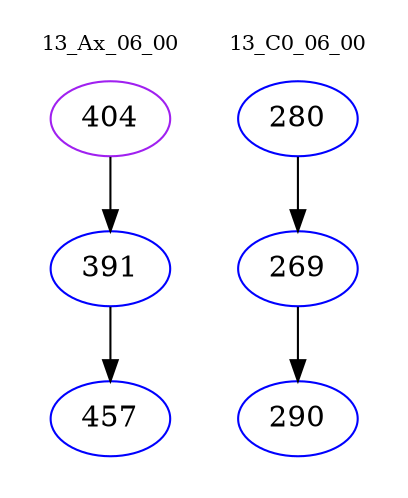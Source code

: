 digraph{
subgraph cluster_0 {
color = white
label = "13_Ax_06_00";
fontsize=10;
T0_404 [label="404", color="purple"]
T0_404 -> T0_391 [color="black"]
T0_391 [label="391", color="blue"]
T0_391 -> T0_457 [color="black"]
T0_457 [label="457", color="blue"]
}
subgraph cluster_1 {
color = white
label = "13_C0_06_00";
fontsize=10;
T1_280 [label="280", color="blue"]
T1_280 -> T1_269 [color="black"]
T1_269 [label="269", color="blue"]
T1_269 -> T1_290 [color="black"]
T1_290 [label="290", color="blue"]
}
}
